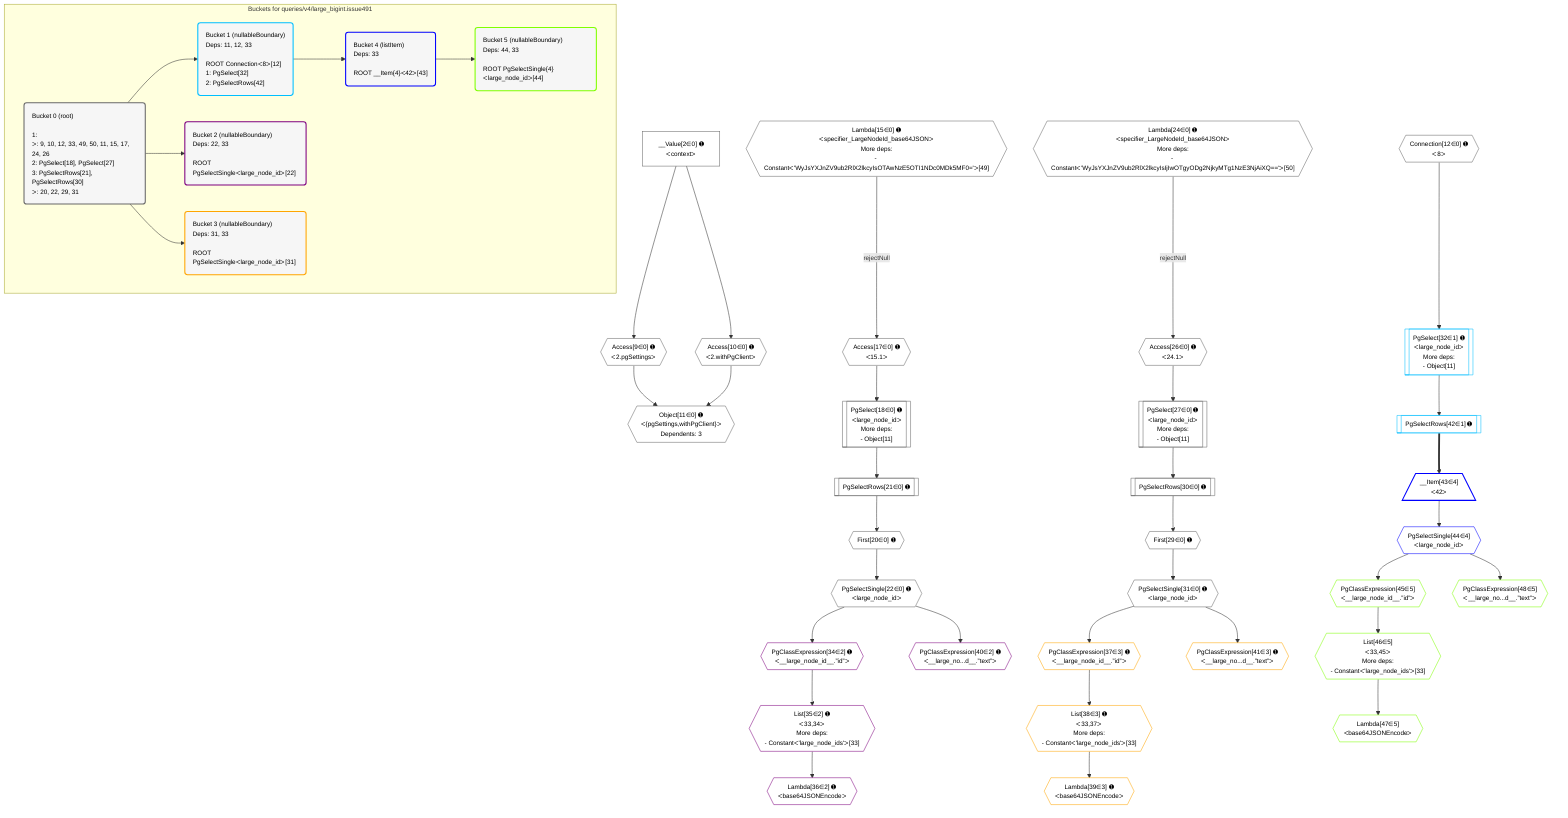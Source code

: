 %%{init: {'themeVariables': { 'fontSize': '12px'}}}%%
graph TD
    classDef path fill:#eee,stroke:#000,color:#000
    classDef plan fill:#fff,stroke-width:1px,color:#000
    classDef itemplan fill:#fff,stroke-width:2px,color:#000
    classDef unbatchedplan fill:#dff,stroke-width:1px,color:#000
    classDef sideeffectplan fill:#fcc,stroke-width:2px,color:#000
    classDef bucket fill:#f6f6f6,color:#000,stroke-width:2px,text-align:left

    subgraph "Buckets for queries/v4/large_bigint.issue491"
    Bucket0("Bucket 0 (root)<br /><br />1: <br />ᐳ: 9, 10, 12, 33, 49, 50, 11, 15, 17, 24, 26<br />2: PgSelect[18], PgSelect[27]<br />3: PgSelectRows[21], PgSelectRows[30]<br />ᐳ: 20, 22, 29, 31"):::bucket
    Bucket1("Bucket 1 (nullableBoundary)<br />Deps: 11, 12, 33<br /><br />ROOT Connectionᐸ8ᐳ[12]<br />1: PgSelect[32]<br />2: PgSelectRows[42]"):::bucket
    Bucket2("Bucket 2 (nullableBoundary)<br />Deps: 22, 33<br /><br />ROOT PgSelectSingleᐸlarge_node_idᐳ[22]"):::bucket
    Bucket3("Bucket 3 (nullableBoundary)<br />Deps: 31, 33<br /><br />ROOT PgSelectSingleᐸlarge_node_idᐳ[31]"):::bucket
    Bucket4("Bucket 4 (listItem)<br />Deps: 33<br /><br />ROOT __Item{4}ᐸ42ᐳ[43]"):::bucket
    Bucket5("Bucket 5 (nullableBoundary)<br />Deps: 44, 33<br /><br />ROOT PgSelectSingle{4}ᐸlarge_node_idᐳ[44]"):::bucket
    end
    Bucket0 --> Bucket1 & Bucket2 & Bucket3
    Bucket1 --> Bucket4
    Bucket4 --> Bucket5

    %% plan dependencies
    Object11{{"Object[11∈0] ➊<br />ᐸ{pgSettings,withPgClient}ᐳ<br />Dependents: 3"}}:::plan
    Access9{{"Access[9∈0] ➊<br />ᐸ2.pgSettingsᐳ"}}:::plan
    Access10{{"Access[10∈0] ➊<br />ᐸ2.withPgClientᐳ"}}:::plan
    Access9 & Access10 --> Object11
    PgSelect18[["PgSelect[18∈0] ➊<br />ᐸlarge_node_idᐳ<br />More deps:<br />- Object[11]"]]:::plan
    Access17{{"Access[17∈0] ➊<br />ᐸ15.1ᐳ"}}:::plan
    Access17 --> PgSelect18
    PgSelect27[["PgSelect[27∈0] ➊<br />ᐸlarge_node_idᐳ<br />More deps:<br />- Object[11]"]]:::plan
    Access26{{"Access[26∈0] ➊<br />ᐸ24.1ᐳ"}}:::plan
    Access26 --> PgSelect27
    __Value2["__Value[2∈0] ➊<br />ᐸcontextᐳ"]:::plan
    __Value2 --> Access9
    __Value2 --> Access10
    Lambda15{{"Lambda[15∈0] ➊<br />ᐸspecifier_LargeNodeId_base64JSONᐳ<br />More deps:<br />- Constantᐸ'WyJsYXJnZV9ub2RlX2lkcyIsOTAwNzE5OTI1NDc0MDk5MF0='ᐳ[49]"}}:::plan
    Lambda15 -->|rejectNull| Access17
    First20{{"First[20∈0] ➊"}}:::plan
    PgSelectRows21[["PgSelectRows[21∈0] ➊"]]:::plan
    PgSelectRows21 --> First20
    PgSelect18 --> PgSelectRows21
    PgSelectSingle22{{"PgSelectSingle[22∈0] ➊<br />ᐸlarge_node_idᐳ"}}:::plan
    First20 --> PgSelectSingle22
    Lambda24{{"Lambda[24∈0] ➊<br />ᐸspecifier_LargeNodeId_base64JSONᐳ<br />More deps:<br />- Constantᐸ'WyJsYXJnZV9ub2RlX2lkcyIsIjIwOTgyODg2NjkyMTg1NzE3NjAiXQ=='ᐳ[50]"}}:::plan
    Lambda24 -->|rejectNull| Access26
    First29{{"First[29∈0] ➊"}}:::plan
    PgSelectRows30[["PgSelectRows[30∈0] ➊"]]:::plan
    PgSelectRows30 --> First29
    PgSelect27 --> PgSelectRows30
    PgSelectSingle31{{"PgSelectSingle[31∈0] ➊<br />ᐸlarge_node_idᐳ"}}:::plan
    First29 --> PgSelectSingle31
    Connection12{{"Connection[12∈0] ➊<br />ᐸ8ᐳ"}}:::plan
    PgSelect32[["PgSelect[32∈1] ➊<br />ᐸlarge_node_idᐳ<br />More deps:<br />- Object[11]"]]:::plan
    Connection12 --> PgSelect32
    PgSelectRows42[["PgSelectRows[42∈1] ➊"]]:::plan
    PgSelect32 --> PgSelectRows42
    List35{{"List[35∈2] ➊<br />ᐸ33,34ᐳ<br />More deps:<br />- Constantᐸ'large_node_ids'ᐳ[33]"}}:::plan
    PgClassExpression34{{"PgClassExpression[34∈2] ➊<br />ᐸ__large_node_id__.”id”ᐳ"}}:::plan
    PgClassExpression34 --> List35
    PgSelectSingle22 --> PgClassExpression34
    Lambda36{{"Lambda[36∈2] ➊<br />ᐸbase64JSONEncodeᐳ"}}:::plan
    List35 --> Lambda36
    PgClassExpression40{{"PgClassExpression[40∈2] ➊<br />ᐸ__large_no...d__.”text”ᐳ"}}:::plan
    PgSelectSingle22 --> PgClassExpression40
    List38{{"List[38∈3] ➊<br />ᐸ33,37ᐳ<br />More deps:<br />- Constantᐸ'large_node_ids'ᐳ[33]"}}:::plan
    PgClassExpression37{{"PgClassExpression[37∈3] ➊<br />ᐸ__large_node_id__.”id”ᐳ"}}:::plan
    PgClassExpression37 --> List38
    PgSelectSingle31 --> PgClassExpression37
    Lambda39{{"Lambda[39∈3] ➊<br />ᐸbase64JSONEncodeᐳ"}}:::plan
    List38 --> Lambda39
    PgClassExpression41{{"PgClassExpression[41∈3] ➊<br />ᐸ__large_no...d__.”text”ᐳ"}}:::plan
    PgSelectSingle31 --> PgClassExpression41
    __Item43[/"__Item[43∈4]<br />ᐸ42ᐳ"\]:::itemplan
    PgSelectRows42 ==> __Item43
    PgSelectSingle44{{"PgSelectSingle[44∈4]<br />ᐸlarge_node_idᐳ"}}:::plan
    __Item43 --> PgSelectSingle44
    List46{{"List[46∈5]<br />ᐸ33,45ᐳ<br />More deps:<br />- Constantᐸ'large_node_ids'ᐳ[33]"}}:::plan
    PgClassExpression45{{"PgClassExpression[45∈5]<br />ᐸ__large_node_id__.”id”ᐳ"}}:::plan
    PgClassExpression45 --> List46
    PgSelectSingle44 --> PgClassExpression45
    Lambda47{{"Lambda[47∈5]<br />ᐸbase64JSONEncodeᐳ"}}:::plan
    List46 --> Lambda47
    PgClassExpression48{{"PgClassExpression[48∈5]<br />ᐸ__large_no...d__.”text”ᐳ"}}:::plan
    PgSelectSingle44 --> PgClassExpression48

    %% define steps
    classDef bucket0 stroke:#696969
    class Bucket0,__Value2,Access9,Access10,Object11,Connection12,Lambda15,Access17,PgSelect18,First20,PgSelectRows21,PgSelectSingle22,Lambda24,Access26,PgSelect27,First29,PgSelectRows30,PgSelectSingle31 bucket0
    classDef bucket1 stroke:#00bfff
    class Bucket1,PgSelect32,PgSelectRows42 bucket1
    classDef bucket2 stroke:#7f007f
    class Bucket2,PgClassExpression34,List35,Lambda36,PgClassExpression40 bucket2
    classDef bucket3 stroke:#ffa500
    class Bucket3,PgClassExpression37,List38,Lambda39,PgClassExpression41 bucket3
    classDef bucket4 stroke:#0000ff
    class Bucket4,__Item43,PgSelectSingle44 bucket4
    classDef bucket5 stroke:#7fff00
    class Bucket5,PgClassExpression45,List46,Lambda47,PgClassExpression48 bucket5
